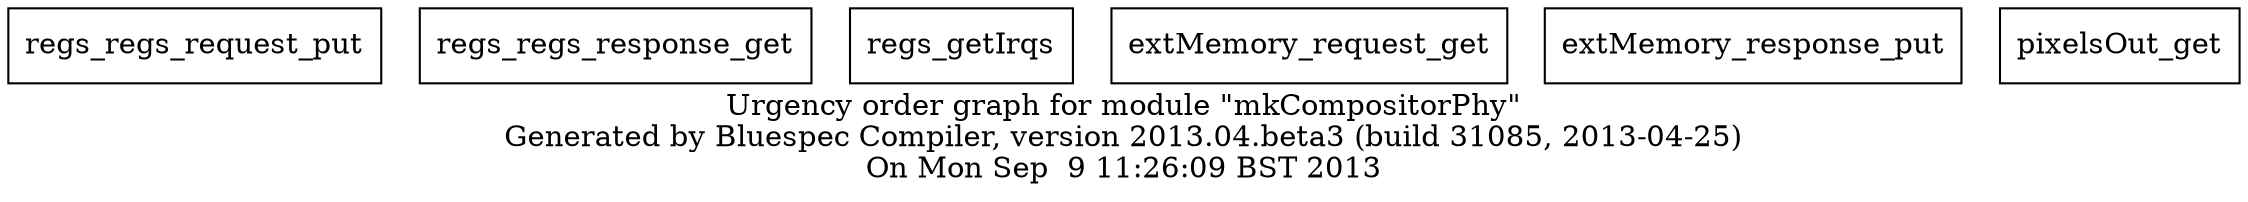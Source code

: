 strict digraph "urgency order" {
regs_regs_request_put [shape=box];
regs_regs_response_get [shape=box];
regs_getIrqs [shape=box];
extMemory_request_get [shape=box];
extMemory_response_put [shape=box];
pixelsOut_get [shape=box];
label="Urgency order graph for module \"mkCompositorPhy\"\nGenerated by Bluespec Compiler, version 2013.04.beta3 (build 31085, 2013-04-25)\nOn Mon Sep  9 11:26:09 BST 2013"
}
